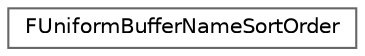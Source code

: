 digraph "Graphical Class Hierarchy"
{
 // INTERACTIVE_SVG=YES
 // LATEX_PDF_SIZE
  bgcolor="transparent";
  edge [fontname=Helvetica,fontsize=10,labelfontname=Helvetica,labelfontsize=10];
  node [fontname=Helvetica,fontsize=10,shape=box,height=0.2,width=0.4];
  rankdir="LR";
  Node0 [id="Node000000",label="FUniformBufferNameSortOrder",height=0.2,width=0.4,color="grey40", fillcolor="white", style="filled",URL="$d3/da0/structFUniformBufferNameSortOrder.html",tooltip=" "];
}
